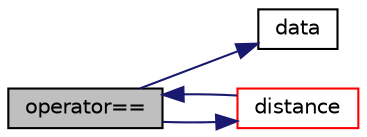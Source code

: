 digraph "operator=="
{
  bgcolor="transparent";
  edge [fontname="Helvetica",fontsize="10",labelfontname="Helvetica",labelfontsize="10"];
  node [fontname="Helvetica",fontsize="10",shape=record];
  rankdir="LR";
  Node1 [label="operator==",height=0.2,width=0.4,color="black", fillcolor="grey75", style="filled", fontcolor="black"];
  Node1 -> Node2 [color="midnightblue",fontsize="10",style="solid",fontname="Helvetica"];
  Node2 [label="data",height=0.2,width=0.4,color="black",URL="$a01940.html#aeaeb0074d08427e3ad511504761a593c"];
  Node1 -> Node3 [color="midnightblue",fontsize="10",style="solid",fontname="Helvetica"];
  Node3 [label="distance",height=0.2,width=0.4,color="red",URL="$a01940.html#a51e502d44685c6838fedbe1e3c809386"];
  Node3 -> Node1 [color="midnightblue",fontsize="10",style="solid",fontname="Helvetica"];
}
